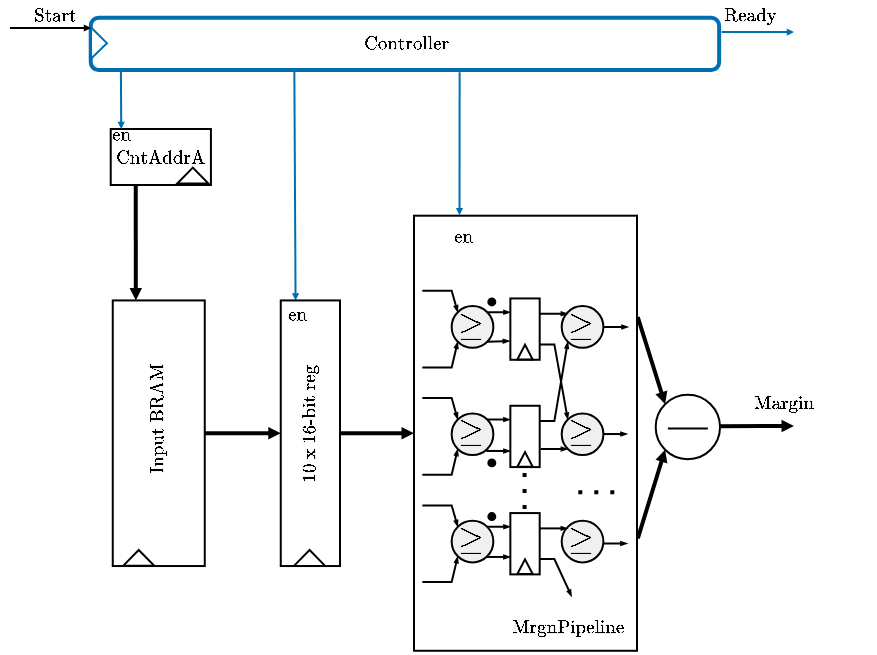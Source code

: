 <mxfile version="28.1.1">
  <diagram name="Page-1" id="Y3pUBg2xaveTZ1VKXZcr">
    <mxGraphModel dx="872" dy="459" grid="1" gridSize="10" guides="1" tooltips="1" connect="1" arrows="1" fold="1" page="1" pageScale="1" pageWidth="595" pageHeight="842" math="1" shadow="0">
      <root>
        <mxCell id="0" />
        <mxCell id="1" parent="0" />
        <mxCell id="OUyjQR1rdF7uxZgqNvzY-29" value="" style="endArrow=block;html=1;rounded=0;entryX=0;entryY=0.5;entryDx=0;entryDy=0;endSize=1;endFill=1;strokeWidth=2;exitX=1;exitY=0.5;exitDx=0;exitDy=0;" parent="1" source="OUyjQR1rdF7uxZgqNvzY-141" target="OUyjQR1rdF7uxZgqNvzY-410" edge="1">
          <mxGeometry width="50" height="50" relative="1" as="geometry">
            <mxPoint x="159.62" y="363.9" as="sourcePoint" />
            <mxPoint x="237.384" y="363.444" as="targetPoint" />
          </mxGeometry>
        </mxCell>
        <mxCell id="OUyjQR1rdF7uxZgqNvzY-64" value="" style="group" parent="1" vertex="1" connectable="0">
          <mxGeometry x="190.36" y="213.5" width="50.1" height="28" as="geometry" />
        </mxCell>
        <mxCell id="OUyjQR1rdF7uxZgqNvzY-65" value="&lt;font style=&quot;font-size: 8px;&quot;&gt;$$\text{CntAddrA}$$&lt;/font&gt;" style="rounded=0;whiteSpace=wrap;html=1;" parent="OUyjQR1rdF7uxZgqNvzY-64" vertex="1">
          <mxGeometry width="50.1" height="28" as="geometry" />
        </mxCell>
        <mxCell id="OUyjQR1rdF7uxZgqNvzY-66" value="" style="triangle;whiteSpace=wrap;html=1;rotation=-90;" parent="OUyjQR1rdF7uxZgqNvzY-64" vertex="1">
          <mxGeometry x="37.08" y="15.51" width="7.95" height="15.57" as="geometry" />
        </mxCell>
        <mxCell id="OUyjQR1rdF7uxZgqNvzY-67" value="&lt;font style=&quot;font-size: 8px;&quot;&gt;$$\text{en}$$&lt;/font&gt;" style="text;html=1;align=center;verticalAlign=middle;whiteSpace=wrap;rounded=0;" parent="OUyjQR1rdF7uxZgqNvzY-64" vertex="1">
          <mxGeometry x="1.137e-13" width="10.52" height="7.54" as="geometry" />
        </mxCell>
        <mxCell id="OUyjQR1rdF7uxZgqNvzY-88" value="" style="rounded=1;whiteSpace=wrap;html=1;strokeColor=#006EAF;strokeWidth=2;rotation=90;" parent="1" vertex="1">
          <mxGeometry x="324.43" y="13.86" width="26.09" height="314.21" as="geometry" />
        </mxCell>
        <mxCell id="OUyjQR1rdF7uxZgqNvzY-89" value="" style="endArrow=block;html=1;rounded=0;entryX=0.25;entryY=0;entryDx=0;entryDy=0;endSize=1;endFill=1;strokeColor=#006EAF;exitX=1.03;exitY=0.676;exitDx=0;exitDy=0;exitPerimeter=0;" parent="1" source="OUyjQR1rdF7uxZgqNvzY-88" target="OUyjQR1rdF7uxZgqNvzY-410" edge="1">
          <mxGeometry width="50" height="50" relative="1" as="geometry">
            <mxPoint x="283" y="180" as="sourcePoint" />
            <mxPoint x="284.13" y="496.35" as="targetPoint" />
            <Array as="points" />
          </mxGeometry>
        </mxCell>
        <mxCell id="OUyjQR1rdF7uxZgqNvzY-104" value="&lt;font style=&quot;font-size: 8px;&quot;&gt;$$\text{Controller}$$&lt;/font&gt;" style="text;html=1;align=center;verticalAlign=middle;whiteSpace=wrap;rounded=0;rotation=0;" parent="1" vertex="1">
          <mxGeometry x="319.72" y="162.74" width="35.52" height="16.44" as="geometry" />
        </mxCell>
        <mxCell id="OUyjQR1rdF7uxZgqNvzY-105" value="" style="triangle;whiteSpace=wrap;html=1;rotation=0;strokeColor=#006EAF;" parent="1" vertex="1">
          <mxGeometry x="180.52" y="162.78" width="7.95" height="15.57" as="geometry" />
        </mxCell>
        <mxCell id="OUyjQR1rdF7uxZgqNvzY-106" value="" style="endArrow=block;html=1;rounded=0;endSize=1;endFill=1;" parent="1" edge="1">
          <mxGeometry width="50" height="50" relative="1" as="geometry">
            <mxPoint x="140" y="163" as="sourcePoint" />
            <mxPoint x="180.52" y="163.0" as="targetPoint" />
          </mxGeometry>
        </mxCell>
        <mxCell id="OUyjQR1rdF7uxZgqNvzY-107" value="&lt;font style=&quot;font-size: 8px;&quot;&gt;$$\text{Start}$$&lt;/font&gt;" style="text;html=1;align=center;verticalAlign=middle;whiteSpace=wrap;rounded=0;rotation=0;" parent="1" vertex="1">
          <mxGeometry x="145" y="149.06" width="35.52" height="16.44" as="geometry" />
        </mxCell>
        <mxCell id="OUyjQR1rdF7uxZgqNvzY-141" value="" style="rounded=0;whiteSpace=wrap;html=1;" parent="1" vertex="1">
          <mxGeometry x="191.38" y="299.22" width="46" height="132.8" as="geometry" />
        </mxCell>
        <mxCell id="OUyjQR1rdF7uxZgqNvzY-142" value="" style="triangle;whiteSpace=wrap;html=1;rotation=-90;" parent="1" vertex="1">
          <mxGeometry x="200.38" y="420.16" width="7.95" height="15.57" as="geometry" />
        </mxCell>
        <mxCell id="OUyjQR1rdF7uxZgqNvzY-145" style="edgeStyle=orthogonalEdgeStyle;rounded=0;orthogonalLoop=1;jettySize=auto;html=1;strokeWidth=2;endArrow=block;endFill=1;endSize=1;entryX=0.25;entryY=0;entryDx=0;entryDy=0;exitX=0.25;exitY=1;exitDx=0;exitDy=0;" parent="1" source="OUyjQR1rdF7uxZgqNvzY-65" target="OUyjQR1rdF7uxZgqNvzY-141" edge="1">
          <mxGeometry relative="1" as="geometry">
            <mxPoint x="719.52" y="211.0" as="targetPoint" />
            <Array as="points">
              <mxPoint x="203" y="299" />
            </Array>
          </mxGeometry>
        </mxCell>
        <mxCell id="OUyjQR1rdF7uxZgqNvzY-146" value="&lt;font style=&quot;font-size: 8px;&quot;&gt;$$\text{Input BRAM}$$&lt;/font&gt;" style="text;html=1;align=center;verticalAlign=middle;whiteSpace=wrap;rounded=0;rotation=-90;" parent="1" vertex="1">
          <mxGeometry x="179.0" y="350.28" width="70.76" height="16.44" as="geometry" />
        </mxCell>
        <mxCell id="OUyjQR1rdF7uxZgqNvzY-410" value="" style="rounded=0;whiteSpace=wrap;html=1;" parent="1" vertex="1">
          <mxGeometry x="275.38" y="299.22" width="29.62" height="132.8" as="geometry" />
        </mxCell>
        <mxCell id="OUyjQR1rdF7uxZgqNvzY-411" value="" style="triangle;whiteSpace=wrap;html=1;rotation=-90;" parent="1" vertex="1">
          <mxGeometry x="285.81" y="420.19" width="7.95" height="15.57" as="geometry" />
        </mxCell>
        <mxCell id="OUyjQR1rdF7uxZgqNvzY-412" value="&lt;font style=&quot;font-size: 8px;&quot;&gt;$$\text{10 x 16-bit reg}$$&lt;/font&gt;" style="text;html=1;align=center;verticalAlign=middle;whiteSpace=wrap;rounded=0;rotation=-90;" parent="1" vertex="1">
          <mxGeometry x="245.1" y="352.96" width="90.19" height="16.44" as="geometry" />
        </mxCell>
        <mxCell id="OUyjQR1rdF7uxZgqNvzY-413" value="&lt;font style=&quot;font-size: 8px;&quot;&gt;$$\text{en}$$&lt;/font&gt;" style="text;html=1;align=center;verticalAlign=middle;whiteSpace=wrap;rounded=0;" parent="1" vertex="1">
          <mxGeometry x="278.46" y="302.95" width="10.52" height="7.54" as="geometry" />
        </mxCell>
        <mxCell id="OUyjQR1rdF7uxZgqNvzY-414" value="" style="endArrow=block;html=1;rounded=0;exitX=1;exitY=0.75;exitDx=0;exitDy=0;entryX=0;entryY=1;entryDx=0;entryDy=0;endSize=1;endFill=1;strokeWidth=2;" parent="1" target="OUyjQR1rdF7uxZgqNvzY-417" edge="1">
          <mxGeometry width="50" height="50" relative="1" as="geometry">
            <mxPoint x="446.66" y="417.505" as="sourcePoint" />
            <mxPoint x="514.16" y="474.39" as="targetPoint" />
            <Array as="points">
              <mxPoint x="454.16" y="417.39" />
            </Array>
          </mxGeometry>
        </mxCell>
        <mxCell id="OUyjQR1rdF7uxZgqNvzY-415" value="" style="endArrow=block;html=1;rounded=0;exitX=1;exitY=0.25;exitDx=0;exitDy=0;entryX=0;entryY=0;entryDx=0;entryDy=0;endSize=1;endFill=1;strokeWidth=2;" parent="1" target="OUyjQR1rdF7uxZgqNvzY-417" edge="1">
          <mxGeometry width="50" height="50" relative="1" as="geometry">
            <mxPoint x="446.66" y="308.735" as="sourcePoint" />
            <mxPoint x="524.16" y="284.39" as="targetPoint" />
            <Array as="points">
              <mxPoint x="454.16" y="308.39" />
            </Array>
          </mxGeometry>
        </mxCell>
        <mxCell id="OUyjQR1rdF7uxZgqNvzY-416" value="" style="rounded=0;whiteSpace=wrap;html=1;" parent="1" vertex="1">
          <mxGeometry x="342.0" y="256.85" width="111.5" height="217.54" as="geometry" />
        </mxCell>
        <mxCell id="OUyjQR1rdF7uxZgqNvzY-417" value="" style="ellipse;whiteSpace=wrap;html=1;aspect=fixed;" parent="1" vertex="1">
          <mxGeometry x="462.84" y="346.4" width="32.17" height="32.17" as="geometry" />
        </mxCell>
        <mxCell id="OUyjQR1rdF7uxZgqNvzY-418" value="" style="endArrow=none;html=1;rounded=0;" parent="1" edge="1">
          <mxGeometry width="50" height="50" relative="1" as="geometry">
            <mxPoint x="468.92" y="363.25" as="sourcePoint" />
            <mxPoint x="488.92" y="363.25" as="targetPoint" />
          </mxGeometry>
        </mxCell>
        <mxCell id="OUyjQR1rdF7uxZgqNvzY-419" style="edgeStyle=orthogonalEdgeStyle;rounded=0;orthogonalLoop=1;jettySize=auto;html=1;exitX=1;exitY=0;exitDx=0;exitDy=0;entryX=0;entryY=0.25;entryDx=0;entryDy=0;endArrow=blockThin;endFill=1;endSize=1;" parent="1" source="OUyjQR1rdF7uxZgqNvzY-420" target="OUyjQR1rdF7uxZgqNvzY-425" edge="1">
          <mxGeometry relative="1" as="geometry" />
        </mxCell>
        <mxCell id="OUyjQR1rdF7uxZgqNvzY-420" value="" style="ellipse;whiteSpace=wrap;html=1;aspect=fixed;fillColor=#F0F0F0;" parent="1" vertex="1">
          <mxGeometry x="360.832" y="302.055" width="20.849" height="20.849" as="geometry" />
        </mxCell>
        <mxCell id="OUyjQR1rdF7uxZgqNvzY-421" value="" style="endArrow=blockThin;html=1;rounded=0;exitX=1;exitY=0.5;exitDx=0;exitDy=0;entryX=0;entryY=0;entryDx=0;entryDy=0;endFill=1;endSize=1;" parent="1" target="OUyjQR1rdF7uxZgqNvzY-420" edge="1">
          <mxGeometry width="50" height="50" relative="1" as="geometry">
            <mxPoint x="346.16" y="294.39" as="sourcePoint" />
            <mxPoint x="419.518" y="271.395" as="targetPoint" />
            <Array as="points">
              <mxPoint x="360.832" y="294.39" />
            </Array>
          </mxGeometry>
        </mxCell>
        <mxCell id="OUyjQR1rdF7uxZgqNvzY-422" value="" style="endArrow=blockThin;html=1;rounded=0;entryX=0;entryY=1;entryDx=0;entryDy=0;exitX=1;exitY=0.5;exitDx=0;exitDy=0;endFill=1;endSize=1;" parent="1" target="OUyjQR1rdF7uxZgqNvzY-420" edge="1">
          <mxGeometry width="50" height="50" relative="1" as="geometry">
            <mxPoint x="346.16" y="332.716" as="sourcePoint" />
            <mxPoint x="375.503" y="340.381" as="targetPoint" />
            <Array as="points">
              <mxPoint x="360.832" y="332.716" />
            </Array>
          </mxGeometry>
        </mxCell>
        <mxCell id="OUyjQR1rdF7uxZgqNvzY-423" value="&lt;font style=&quot;font-size: 14px;&quot;&gt;$$\geq$$&lt;/font&gt;" style="text;html=1;align=center;verticalAlign=middle;whiteSpace=wrap;rounded=0;" parent="1" vertex="1">
          <mxGeometry x="365.4" y="305.848" width="11.004" height="11.498" as="geometry" />
        </mxCell>
        <mxCell id="OUyjQR1rdF7uxZgqNvzY-424" value="" style="group" parent="1" vertex="1" connectable="0">
          <mxGeometry x="390.175" y="298.223" width="14.672" height="30.661" as="geometry" />
        </mxCell>
        <mxCell id="OUyjQR1rdF7uxZgqNvzY-425" value="" style="rounded=0;whiteSpace=wrap;html=1;" parent="OUyjQR1rdF7uxZgqNvzY-424" vertex="1">
          <mxGeometry width="14.672" height="30.661" as="geometry" />
        </mxCell>
        <mxCell id="OUyjQR1rdF7uxZgqNvzY-426" value="" style="triangle;whiteSpace=wrap;html=1;rotation=-90;" parent="OUyjQR1rdF7uxZgqNvzY-424" vertex="1">
          <mxGeometry x="3.668" y="22.995" width="7.336" height="7.665" as="geometry" />
        </mxCell>
        <mxCell id="OUyjQR1rdF7uxZgqNvzY-427" style="edgeStyle=orthogonalEdgeStyle;rounded=0;orthogonalLoop=1;jettySize=auto;html=1;exitX=1;exitY=0.5;exitDx=0;exitDy=0;endArrow=blockThin;endFill=1;curved=0;endSize=1;" parent="1" source="OUyjQR1rdF7uxZgqNvzY-428" edge="1">
          <mxGeometry relative="1" as="geometry">
            <mxPoint x="449.16" y="312.39" as="targetPoint" />
          </mxGeometry>
        </mxCell>
        <mxCell id="OUyjQR1rdF7uxZgqNvzY-428" value="" style="ellipse;whiteSpace=wrap;html=1;aspect=fixed;fillColor=#F0F0F0;" parent="1" vertex="1">
          <mxGeometry x="415.85" y="302.055" width="20.849" height="20.849" as="geometry" />
        </mxCell>
        <mxCell id="OUyjQR1rdF7uxZgqNvzY-429" value="&lt;font style=&quot;font-size: 14px;&quot;&gt;$$\geq$$&lt;/font&gt;" style="text;html=1;align=center;verticalAlign=middle;whiteSpace=wrap;rounded=0;" parent="1" vertex="1">
          <mxGeometry x="420.418" y="305.848" width="11.004" height="11.498" as="geometry" />
        </mxCell>
        <mxCell id="OUyjQR1rdF7uxZgqNvzY-430" style="edgeStyle=orthogonalEdgeStyle;rounded=0;orthogonalLoop=1;jettySize=auto;html=1;exitX=1;exitY=0.25;exitDx=0;exitDy=0;entryX=0;entryY=0;entryDx=0;entryDy=0;endArrow=blockThin;endFill=1;endSize=1;" parent="1" source="OUyjQR1rdF7uxZgqNvzY-425" target="OUyjQR1rdF7uxZgqNvzY-428" edge="1">
          <mxGeometry relative="1" as="geometry">
            <mxPoint x="412.182" y="305.888" as="targetPoint" />
          </mxGeometry>
        </mxCell>
        <mxCell id="OUyjQR1rdF7uxZgqNvzY-431" style="edgeStyle=orthogonalEdgeStyle;rounded=0;orthogonalLoop=1;jettySize=auto;html=1;exitX=1;exitY=0;exitDx=0;exitDy=0;entryX=0;entryY=0.25;entryDx=0;entryDy=0;endArrow=blockThin;endFill=1;endSize=1;" parent="1" source="OUyjQR1rdF7uxZgqNvzY-432" target="OUyjQR1rdF7uxZgqNvzY-437" edge="1">
          <mxGeometry relative="1" as="geometry" />
        </mxCell>
        <mxCell id="OUyjQR1rdF7uxZgqNvzY-432" value="" style="ellipse;whiteSpace=wrap;html=1;aspect=fixed;fillColor=#F0F0F0;" parent="1" vertex="1">
          <mxGeometry x="360.832" y="355.711" width="20.849" height="20.849" as="geometry" />
        </mxCell>
        <mxCell id="OUyjQR1rdF7uxZgqNvzY-433" value="" style="endArrow=blockThin;html=1;rounded=0;exitX=1;exitY=0.5;exitDx=0;exitDy=0;entryX=0;entryY=0;entryDx=0;entryDy=0;endFill=1;endSize=1;" parent="1" target="OUyjQR1rdF7uxZgqNvzY-432" edge="1">
          <mxGeometry width="50" height="50" relative="1" as="geometry">
            <mxPoint x="346.16" y="348.046" as="sourcePoint" />
            <mxPoint x="419.518" y="325.051" as="targetPoint" />
            <Array as="points">
              <mxPoint x="360.832" y="348.046" />
            </Array>
          </mxGeometry>
        </mxCell>
        <mxCell id="OUyjQR1rdF7uxZgqNvzY-434" value="" style="endArrow=blockThin;html=1;rounded=0;entryX=0;entryY=1;entryDx=0;entryDy=0;exitX=1;exitY=0.5;exitDx=0;exitDy=0;endFill=1;endSize=1;" parent="1" target="OUyjQR1rdF7uxZgqNvzY-432" edge="1">
          <mxGeometry width="50" height="50" relative="1" as="geometry">
            <mxPoint x="346.16" y="386.372" as="sourcePoint" />
            <mxPoint x="375.503" y="394.037" as="targetPoint" />
            <Array as="points">
              <mxPoint x="360.832" y="386.372" />
            </Array>
          </mxGeometry>
        </mxCell>
        <mxCell id="OUyjQR1rdF7uxZgqNvzY-435" value="&lt;font style=&quot;font-size: 14px;&quot;&gt;$$\geq$$&lt;/font&gt;" style="text;html=1;align=center;verticalAlign=middle;whiteSpace=wrap;rounded=0;" parent="1" vertex="1">
          <mxGeometry x="365.4" y="359.505" width="11.004" height="11.498" as="geometry" />
        </mxCell>
        <mxCell id="OUyjQR1rdF7uxZgqNvzY-436" value="" style="group" parent="1" vertex="1" connectable="0">
          <mxGeometry x="390.175" y="351.879" width="14.672" height="30.661" as="geometry" />
        </mxCell>
        <mxCell id="OUyjQR1rdF7uxZgqNvzY-437" value="" style="rounded=0;whiteSpace=wrap;html=1;" parent="OUyjQR1rdF7uxZgqNvzY-436" vertex="1">
          <mxGeometry width="14.672" height="30.661" as="geometry" />
        </mxCell>
        <mxCell id="OUyjQR1rdF7uxZgqNvzY-438" value="" style="triangle;whiteSpace=wrap;html=1;rotation=-90;" parent="OUyjQR1rdF7uxZgqNvzY-436" vertex="1">
          <mxGeometry x="3.668" y="22.995" width="7.336" height="7.665" as="geometry" />
        </mxCell>
        <mxCell id="OUyjQR1rdF7uxZgqNvzY-439" value="" style="endArrow=blockThin;html=1;rounded=0;entryX=0;entryY=1;entryDx=0;entryDy=0;exitX=1;exitY=0.25;exitDx=0;exitDy=0;endFill=1;endSize=1;" parent="1" source="OUyjQR1rdF7uxZgqNvzY-437" target="OUyjQR1rdF7uxZgqNvzY-428" edge="1">
          <mxGeometry width="50" height="50" relative="1" as="geometry">
            <mxPoint x="434.19" y="371.042" as="sourcePoint" />
            <mxPoint x="470.869" y="332.716" as="targetPoint" />
            <Array as="points">
              <mxPoint x="412.182" y="359.544" />
            </Array>
          </mxGeometry>
        </mxCell>
        <mxCell id="OUyjQR1rdF7uxZgqNvzY-440" value="" style="ellipse;whiteSpace=wrap;html=1;aspect=fixed;fillColor=#F0F0F0;" parent="1" vertex="1">
          <mxGeometry x="415.85" y="355.711" width="20.849" height="20.849" as="geometry" />
        </mxCell>
        <mxCell id="OUyjQR1rdF7uxZgqNvzY-441" value="&lt;font style=&quot;font-size: 14px;&quot;&gt;$$\geq$$&lt;/font&gt;" style="text;html=1;align=center;verticalAlign=middle;whiteSpace=wrap;rounded=0;" parent="1" vertex="1">
          <mxGeometry x="420.418" y="359.505" width="11.004" height="11.498" as="geometry" />
        </mxCell>
        <mxCell id="OUyjQR1rdF7uxZgqNvzY-442" value="" style="endArrow=blockThin;html=1;rounded=0;exitX=1;exitY=0.75;exitDx=0;exitDy=0;entryX=0;entryY=0;entryDx=0;entryDy=0;endFill=1;endSize=1;" parent="1" source="OUyjQR1rdF7uxZgqNvzY-425" target="OUyjQR1rdF7uxZgqNvzY-440" edge="1">
          <mxGeometry width="50" height="50" relative="1" as="geometry">
            <mxPoint x="456.197" y="355.711" as="sourcePoint" />
            <mxPoint x="492.876" y="317.385" as="targetPoint" />
            <Array as="points">
              <mxPoint x="412.182" y="321.218" />
            </Array>
          </mxGeometry>
        </mxCell>
        <mxCell id="OUyjQR1rdF7uxZgqNvzY-443" value="" style="ellipse;whiteSpace=wrap;html=1;aspect=fixed;fillColor=#000000;" parent="1" vertex="1">
          <mxGeometry x="379.171" y="298.223" width="3.475" height="3.475" as="geometry" />
        </mxCell>
        <mxCell id="OUyjQR1rdF7uxZgqNvzY-444" value="" style="ellipse;whiteSpace=wrap;html=1;aspect=fixed;fillColor=#000000;" parent="1" vertex="1">
          <mxGeometry x="379.171" y="378.707" width="3.475" height="3.475" as="geometry" />
        </mxCell>
        <mxCell id="OUyjQR1rdF7uxZgqNvzY-445" style="edgeStyle=orthogonalEdgeStyle;rounded=0;orthogonalLoop=1;jettySize=auto;html=1;exitX=1;exitY=0;exitDx=0;exitDy=0;entryX=0;entryY=0.25;entryDx=0;entryDy=0;endArrow=blockThin;endFill=1;endSize=1;" parent="1" source="OUyjQR1rdF7uxZgqNvzY-446" target="OUyjQR1rdF7uxZgqNvzY-451" edge="1">
          <mxGeometry relative="1" as="geometry" />
        </mxCell>
        <mxCell id="OUyjQR1rdF7uxZgqNvzY-446" value="" style="ellipse;whiteSpace=wrap;html=1;aspect=fixed;fillColor=#F0F0F0;" parent="1" vertex="1">
          <mxGeometry x="360.832" y="409.367" width="20.849" height="20.849" as="geometry" />
        </mxCell>
        <mxCell id="OUyjQR1rdF7uxZgqNvzY-447" value="" style="endArrow=blockThin;html=1;rounded=0;exitX=1;exitY=0.5;exitDx=0;exitDy=0;entryX=0;entryY=0;entryDx=0;entryDy=0;endFill=1;endSize=1;" parent="1" target="OUyjQR1rdF7uxZgqNvzY-446" edge="1">
          <mxGeometry width="50" height="50" relative="1" as="geometry">
            <mxPoint x="346.16" y="401.702" as="sourcePoint" />
            <mxPoint x="419.518" y="378.707" as="targetPoint" />
            <Array as="points">
              <mxPoint x="360.832" y="401.702" />
            </Array>
          </mxGeometry>
        </mxCell>
        <mxCell id="OUyjQR1rdF7uxZgqNvzY-448" value="" style="endArrow=blockThin;html=1;rounded=0;entryX=0;entryY=1;entryDx=0;entryDy=0;exitX=1;exitY=0.5;exitDx=0;exitDy=0;endFill=1;endSize=1;" parent="1" target="OUyjQR1rdF7uxZgqNvzY-446" edge="1">
          <mxGeometry width="50" height="50" relative="1" as="geometry">
            <mxPoint x="346.16" y="440.028" as="sourcePoint" />
            <mxPoint x="375.503" y="447.693" as="targetPoint" />
            <Array as="points">
              <mxPoint x="360.832" y="440.028" />
            </Array>
          </mxGeometry>
        </mxCell>
        <mxCell id="OUyjQR1rdF7uxZgqNvzY-449" value="&lt;font style=&quot;font-size: 14px;&quot;&gt;$$\geq$$&lt;/font&gt;" style="text;html=1;align=center;verticalAlign=middle;whiteSpace=wrap;rounded=0;" parent="1" vertex="1">
          <mxGeometry x="365.4" y="413.161" width="11.004" height="11.498" as="geometry" />
        </mxCell>
        <mxCell id="OUyjQR1rdF7uxZgqNvzY-450" value="" style="group" parent="1" vertex="1" connectable="0">
          <mxGeometry x="390.175" y="405.535" width="14.672" height="30.661" as="geometry" />
        </mxCell>
        <mxCell id="OUyjQR1rdF7uxZgqNvzY-451" value="" style="rounded=0;whiteSpace=wrap;html=1;" parent="OUyjQR1rdF7uxZgqNvzY-450" vertex="1">
          <mxGeometry width="14.672" height="30.661" as="geometry" />
        </mxCell>
        <mxCell id="OUyjQR1rdF7uxZgqNvzY-452" value="" style="triangle;whiteSpace=wrap;html=1;rotation=-90;" parent="OUyjQR1rdF7uxZgqNvzY-450" vertex="1">
          <mxGeometry x="3.668" y="22.995" width="7.336" height="7.665" as="geometry" />
        </mxCell>
        <mxCell id="OUyjQR1rdF7uxZgqNvzY-453" value="" style="ellipse;whiteSpace=wrap;html=1;aspect=fixed;fillColor=#F0F0F0;" parent="1" vertex="1">
          <mxGeometry x="415.85" y="409.367" width="20.849" height="20.849" as="geometry" />
        </mxCell>
        <mxCell id="OUyjQR1rdF7uxZgqNvzY-454" value="&lt;font style=&quot;font-size: 14px;&quot;&gt;$$\geq$$&lt;/font&gt;" style="text;html=1;align=center;verticalAlign=middle;whiteSpace=wrap;rounded=0;" parent="1" vertex="1">
          <mxGeometry x="420.418" y="413.161" width="11.004" height="11.498" as="geometry" />
        </mxCell>
        <mxCell id="OUyjQR1rdF7uxZgqNvzY-455" style="edgeStyle=orthogonalEdgeStyle;rounded=0;orthogonalLoop=1;jettySize=auto;html=1;exitX=1;exitY=0.25;exitDx=0;exitDy=0;entryX=0;entryY=0;entryDx=0;entryDy=0;endArrow=blockThin;endFill=1;endSize=1;" parent="1" source="OUyjQR1rdF7uxZgqNvzY-451" target="OUyjQR1rdF7uxZgqNvzY-453" edge="1">
          <mxGeometry relative="1" as="geometry">
            <mxPoint x="412.182" y="413.2" as="targetPoint" />
          </mxGeometry>
        </mxCell>
        <mxCell id="OUyjQR1rdF7uxZgqNvzY-456" value="" style="endArrow=blockThin;html=1;rounded=0;exitX=1;exitY=0.75;exitDx=0;exitDy=0;endFill=1;endSize=1;" parent="1" source="OUyjQR1rdF7uxZgqNvzY-451" edge="1">
          <mxGeometry width="50" height="50" relative="1" as="geometry">
            <mxPoint x="456.197" y="463.024" as="sourcePoint" />
            <mxPoint x="420.852" y="447.28" as="targetPoint" />
            <Array as="points">
              <mxPoint x="412.182" y="428.53" />
            </Array>
          </mxGeometry>
        </mxCell>
        <mxCell id="OUyjQR1rdF7uxZgqNvzY-457" value="" style="ellipse;whiteSpace=wrap;html=1;aspect=fixed;fillColor=#000000;" parent="1" vertex="1">
          <mxGeometry x="379.171" y="405.535" width="3.475" height="3.475" as="geometry" />
        </mxCell>
        <mxCell id="OUyjQR1rdF7uxZgqNvzY-458" value="" style="endArrow=none;dashed=1;html=1;dashPattern=1 3;strokeWidth=2;rounded=0;" parent="1" edge="1">
          <mxGeometry width="50" height="50" relative="1" as="geometry">
            <mxPoint x="424.157" y="395.096" as="sourcePoint" />
            <mxPoint x="442.83" y="395.07" as="targetPoint" />
          </mxGeometry>
        </mxCell>
        <mxCell id="OUyjQR1rdF7uxZgqNvzY-459" value="" style="endArrow=none;dashed=1;html=1;dashPattern=1 3;strokeWidth=2;rounded=0;" parent="1" edge="1">
          <mxGeometry width="50" height="50" relative="1" as="geometry">
            <mxPoint x="397.287" y="385.465" as="sourcePoint" />
            <mxPoint x="397.287" y="403.62" as="targetPoint" />
          </mxGeometry>
        </mxCell>
        <mxCell id="OUyjQR1rdF7uxZgqNvzY-460" value="" style="endArrow=blockThin;html=1;rounded=0;exitX=1;exitY=1;exitDx=0;exitDy=0;entryX=-0.017;entryY=0.696;entryDx=0;entryDy=0;entryPerimeter=0;endSize=1;endFill=1;" parent="1" source="OUyjQR1rdF7uxZgqNvzY-420" target="OUyjQR1rdF7uxZgqNvzY-425" edge="1">
          <mxGeometry width="50" height="50" relative="1" as="geometry">
            <mxPoint x="379.16" y="324.39" as="sourcePoint" />
            <mxPoint x="429.16" y="304.39" as="targetPoint" />
          </mxGeometry>
        </mxCell>
        <mxCell id="OUyjQR1rdF7uxZgqNvzY-461" value="" style="endArrow=blockThin;html=1;rounded=0;exitX=1;exitY=1;exitDx=0;exitDy=0;entryX=-0.017;entryY=0.696;entryDx=0;entryDy=0;entryPerimeter=0;endSize=1;endFill=1;" parent="1" edge="1">
          <mxGeometry width="50" height="50" relative="1" as="geometry">
            <mxPoint x="378.17" y="374.48" as="sourcePoint" />
            <mxPoint x="390.17" y="374.48" as="targetPoint" />
          </mxGeometry>
        </mxCell>
        <mxCell id="OUyjQR1rdF7uxZgqNvzY-462" value="" style="endArrow=blockThin;html=1;rounded=0;exitX=1;exitY=1;exitDx=0;exitDy=0;entryX=-0.017;entryY=0.696;entryDx=0;entryDy=0;entryPerimeter=0;endSize=1;endFill=1;" parent="1" edge="1">
          <mxGeometry width="50" height="50" relative="1" as="geometry">
            <mxPoint x="378.17" y="427.48" as="sourcePoint" />
            <mxPoint x="390.17" y="427.48" as="targetPoint" />
          </mxGeometry>
        </mxCell>
        <mxCell id="OUyjQR1rdF7uxZgqNvzY-463" value="" style="endArrow=blockThin;html=1;rounded=0;exitX=1.029;exitY=0.707;exitDx=0;exitDy=0;entryX=0;entryY=1;entryDx=0;entryDy=0;endSize=1;endFill=1;exitPerimeter=0;" parent="1" source="OUyjQR1rdF7uxZgqNvzY-437" target="OUyjQR1rdF7uxZgqNvzY-440" edge="1">
          <mxGeometry width="50" height="50" relative="1" as="geometry">
            <mxPoint x="405.17" y="374.48" as="sourcePoint" />
            <mxPoint x="417.17" y="374.48" as="targetPoint" />
          </mxGeometry>
        </mxCell>
        <mxCell id="OUyjQR1rdF7uxZgqNvzY-464" style="edgeStyle=orthogonalEdgeStyle;rounded=0;orthogonalLoop=1;jettySize=auto;html=1;exitX=1;exitY=0.5;exitDx=0;exitDy=0;endArrow=blockThin;endFill=1;curved=0;endSize=1;" parent="1" edge="1">
          <mxGeometry relative="1" as="geometry">
            <mxPoint x="436.7" y="366.02" as="sourcePoint" />
            <mxPoint x="448.7" y="366.02" as="targetPoint" />
          </mxGeometry>
        </mxCell>
        <mxCell id="OUyjQR1rdF7uxZgqNvzY-465" style="edgeStyle=orthogonalEdgeStyle;rounded=0;orthogonalLoop=1;jettySize=auto;html=1;exitX=1;exitY=0.5;exitDx=0;exitDy=0;endArrow=blockThin;endFill=1;curved=0;endSize=1;" parent="1" edge="1">
          <mxGeometry relative="1" as="geometry">
            <mxPoint x="436.7" y="420.75" as="sourcePoint" />
            <mxPoint x="448.7" y="420.75" as="targetPoint" />
          </mxGeometry>
        </mxCell>
        <mxCell id="OUyjQR1rdF7uxZgqNvzY-466" value="&lt;font style=&quot;font-size: 8px;&quot;&gt;$$\text{en}$$&lt;/font&gt;" style="text;html=1;align=center;verticalAlign=middle;whiteSpace=wrap;rounded=0;" parent="1" vertex="1">
          <mxGeometry x="360.83" y="264.08" width="10.52" height="7.54" as="geometry" />
        </mxCell>
        <mxCell id="OUyjQR1rdF7uxZgqNvzY-477" value="&lt;font style=&quot;font-size: 8px;&quot;&gt;$$\text{MrgnPipeline}$$&lt;/font&gt;" style="text;html=1;align=center;verticalAlign=middle;whiteSpace=wrap;rounded=0;" parent="1" vertex="1">
          <mxGeometry x="401.18" y="454.95" width="35.52" height="16.44" as="geometry" />
        </mxCell>
        <mxCell id="OUyjQR1rdF7uxZgqNvzY-478" value="" style="endArrow=block;html=1;rounded=0;entryX=0;entryY=0.5;entryDx=0;entryDy=0;endSize=1;endFill=1;strokeWidth=2;exitX=1;exitY=0.5;exitDx=0;exitDy=0;" parent="1" source="OUyjQR1rdF7uxZgqNvzY-410" target="OUyjQR1rdF7uxZgqNvzY-416" edge="1">
          <mxGeometry width="50" height="50" relative="1" as="geometry">
            <mxPoint x="267" y="366.82" as="sourcePoint" />
            <mxPoint x="404" y="366.82" as="targetPoint" />
          </mxGeometry>
        </mxCell>
        <mxCell id="OUyjQR1rdF7uxZgqNvzY-479" value="" style="endArrow=block;html=1;rounded=0;entryX=0.5;entryY=0;entryDx=0;entryDy=0;endSize=1;endFill=1;strokeColor=#006EAF;exitX=1;exitY=0.952;exitDx=0;exitDy=0;exitPerimeter=0;" parent="1" source="OUyjQR1rdF7uxZgqNvzY-88" target="OUyjQR1rdF7uxZgqNvzY-67" edge="1">
          <mxGeometry width="50" height="50" relative="1" as="geometry">
            <mxPoint x="212" y="180" as="sourcePoint" />
            <mxPoint x="242" y="591" as="targetPoint" />
            <Array as="points" />
          </mxGeometry>
        </mxCell>
        <mxCell id="OUyjQR1rdF7uxZgqNvzY-480" value="" style="endArrow=block;html=1;rounded=0;exitX=1.042;exitY=0.413;exitDx=0;exitDy=0;entryX=0.204;entryY=-0.001;entryDx=0;entryDy=0;endSize=1;endFill=1;strokeColor=#006EAF;exitPerimeter=0;entryPerimeter=0;" parent="1" source="OUyjQR1rdF7uxZgqNvzY-88" target="OUyjQR1rdF7uxZgqNvzY-416" edge="1">
          <mxGeometry width="50" height="50" relative="1" as="geometry">
            <mxPoint x="364.4" y="165.5" as="sourcePoint" />
            <mxPoint x="365.4" y="299.5" as="targetPoint" />
            <Array as="points" />
          </mxGeometry>
        </mxCell>
        <mxCell id="OUyjQR1rdF7uxZgqNvzY-481" value="" style="endArrow=block;html=1;rounded=0;endSize=1;endFill=1;strokeWidth=2;exitX=1;exitY=0.5;exitDx=0;exitDy=0;" parent="1" edge="1">
          <mxGeometry width="50" height="50" relative="1" as="geometry">
            <mxPoint x="495.01" y="362.13" as="sourcePoint" />
            <mxPoint x="532" y="362" as="targetPoint" />
          </mxGeometry>
        </mxCell>
        <mxCell id="OUyjQR1rdF7uxZgqNvzY-482" value="" style="endArrow=block;html=1;rounded=0;endSize=1;endFill=1;strokeColor=#006EAF;" parent="1" edge="1">
          <mxGeometry width="50" height="50" relative="1" as="geometry">
            <mxPoint x="495.88" y="165.06" as="sourcePoint" />
            <mxPoint x="532" y="165" as="targetPoint" />
          </mxGeometry>
        </mxCell>
        <mxCell id="OUyjQR1rdF7uxZgqNvzY-483" value="&lt;font style=&quot;font-size: 8px;&quot;&gt;$$\text{Ready}$$&lt;/font&gt;" style="text;html=1;align=center;verticalAlign=middle;whiteSpace=wrap;rounded=0;rotation=0;" parent="1" vertex="1">
          <mxGeometry x="492" y="149.06" width="35.52" height="16.44" as="geometry" />
        </mxCell>
        <mxCell id="OUyjQR1rdF7uxZgqNvzY-484" value="&lt;font style=&quot;font-size: 8px;&quot;&gt;$$\text{Margin}$$&lt;/font&gt;" style="text;html=1;align=center;verticalAlign=middle;whiteSpace=wrap;rounded=0;rotation=0;" parent="1" vertex="1">
          <mxGeometry x="482.005" y="343.065" width="90.19" height="16.44" as="geometry" />
        </mxCell>
      </root>
    </mxGraphModel>
  </diagram>
</mxfile>
